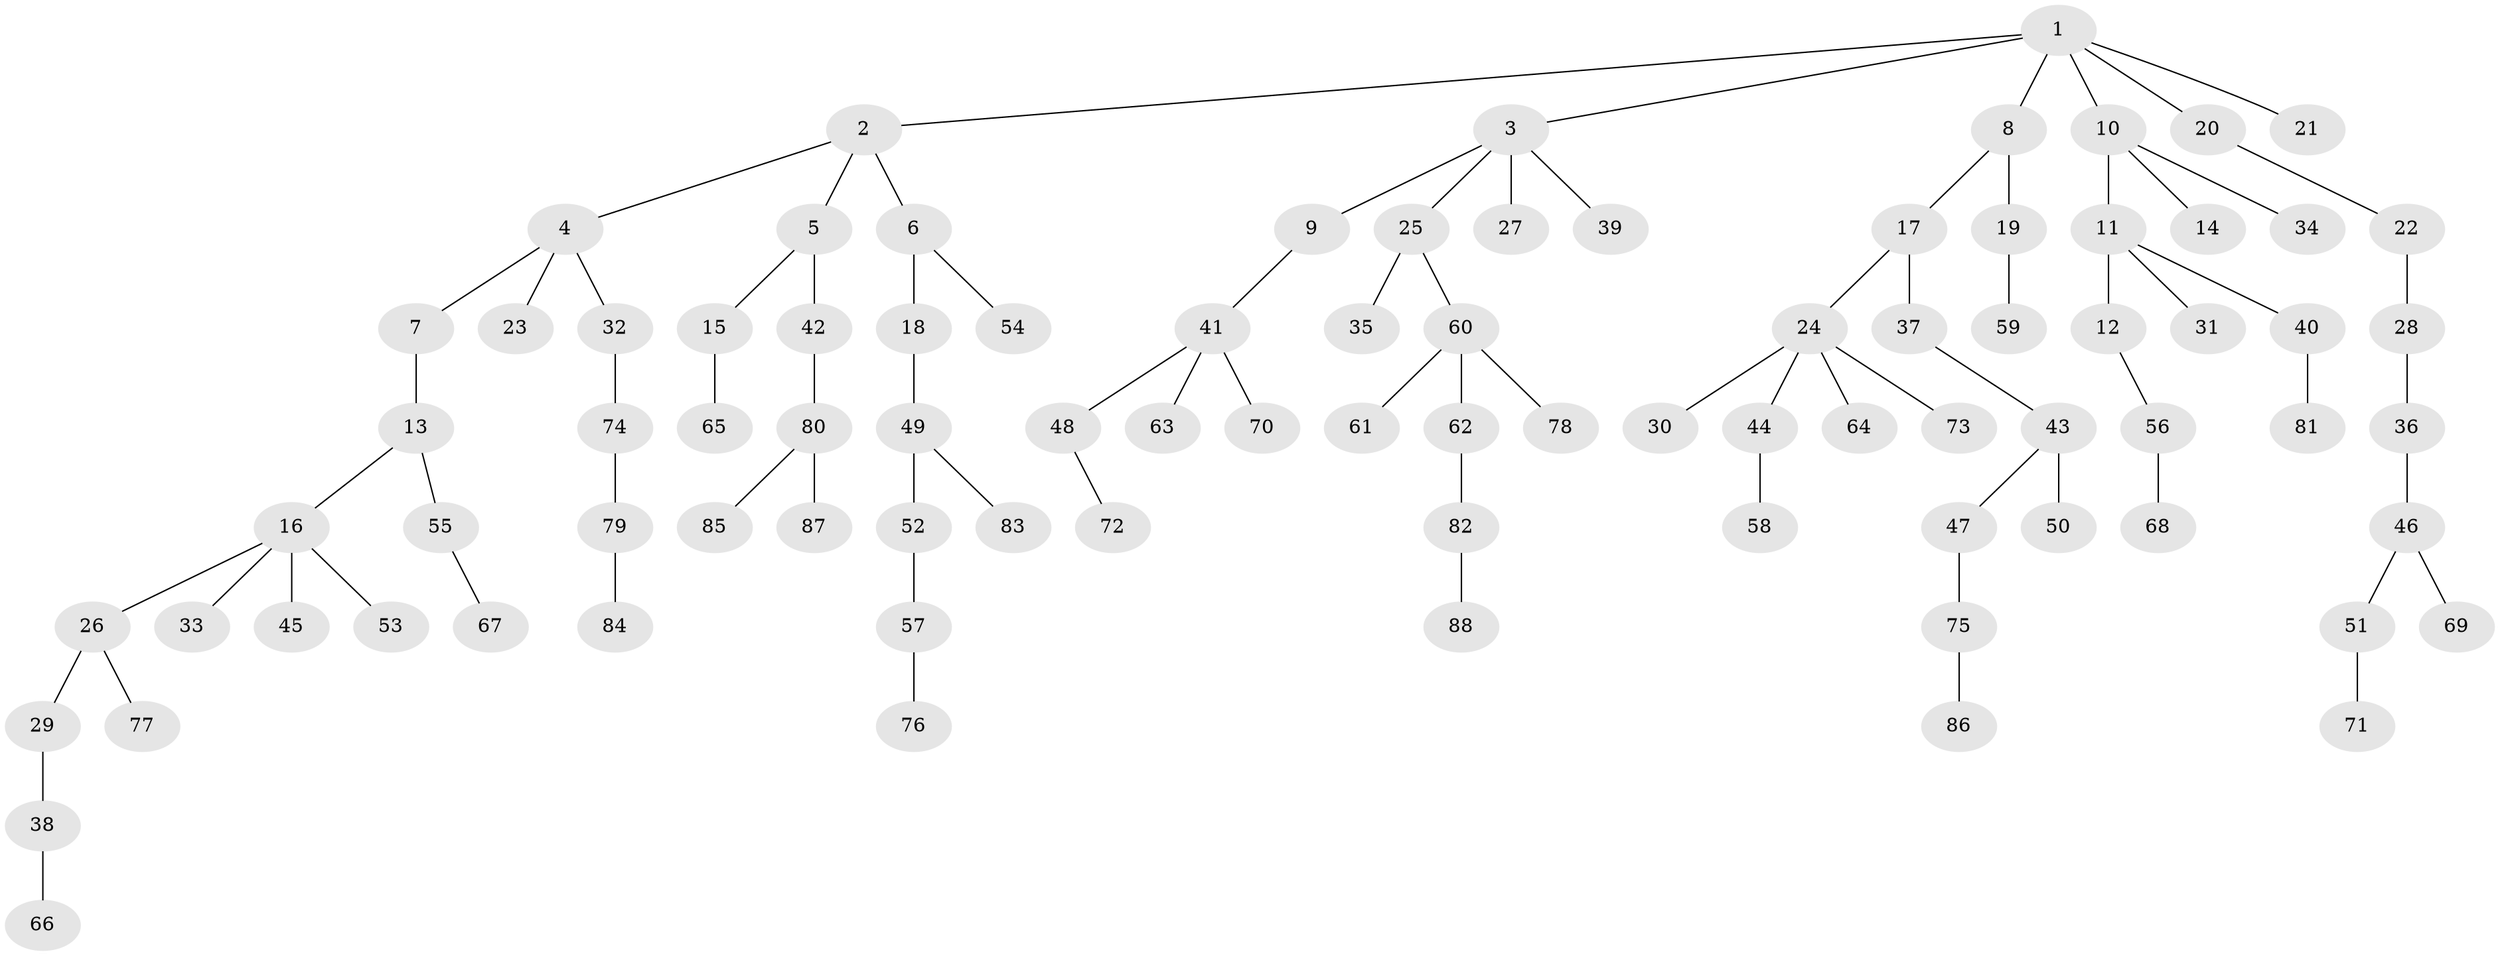// original degree distribution, {7: 0.008, 4: 0.048, 6: 0.016, 5: 0.04, 3: 0.152, 1: 0.488, 2: 0.248}
// Generated by graph-tools (version 1.1) at 2025/51/03/04/25 22:51:33]
// undirected, 88 vertices, 87 edges
graph export_dot {
  node [color=gray90,style=filled];
  1;
  2;
  3;
  4;
  5;
  6;
  7;
  8;
  9;
  10;
  11;
  12;
  13;
  14;
  15;
  16;
  17;
  18;
  19;
  20;
  21;
  22;
  23;
  24;
  25;
  26;
  27;
  28;
  29;
  30;
  31;
  32;
  33;
  34;
  35;
  36;
  37;
  38;
  39;
  40;
  41;
  42;
  43;
  44;
  45;
  46;
  47;
  48;
  49;
  50;
  51;
  52;
  53;
  54;
  55;
  56;
  57;
  58;
  59;
  60;
  61;
  62;
  63;
  64;
  65;
  66;
  67;
  68;
  69;
  70;
  71;
  72;
  73;
  74;
  75;
  76;
  77;
  78;
  79;
  80;
  81;
  82;
  83;
  84;
  85;
  86;
  87;
  88;
  1 -- 2 [weight=1.0];
  1 -- 3 [weight=1.0];
  1 -- 8 [weight=1.0];
  1 -- 10 [weight=1.0];
  1 -- 20 [weight=1.0];
  1 -- 21 [weight=1.0];
  2 -- 4 [weight=1.0];
  2 -- 5 [weight=1.0];
  2 -- 6 [weight=1.0];
  3 -- 9 [weight=1.0];
  3 -- 25 [weight=1.0];
  3 -- 27 [weight=1.0];
  3 -- 39 [weight=1.0];
  4 -- 7 [weight=1.0];
  4 -- 23 [weight=1.0];
  4 -- 32 [weight=1.0];
  5 -- 15 [weight=1.0];
  5 -- 42 [weight=1.0];
  6 -- 18 [weight=1.0];
  6 -- 54 [weight=1.0];
  7 -- 13 [weight=1.0];
  8 -- 17 [weight=1.0];
  8 -- 19 [weight=1.0];
  9 -- 41 [weight=1.0];
  10 -- 11 [weight=1.0];
  10 -- 14 [weight=1.0];
  10 -- 34 [weight=1.0];
  11 -- 12 [weight=1.0];
  11 -- 31 [weight=1.0];
  11 -- 40 [weight=1.0];
  12 -- 56 [weight=1.0];
  13 -- 16 [weight=1.0];
  13 -- 55 [weight=1.0];
  15 -- 65 [weight=1.0];
  16 -- 26 [weight=1.0];
  16 -- 33 [weight=1.0];
  16 -- 45 [weight=1.0];
  16 -- 53 [weight=1.0];
  17 -- 24 [weight=1.0];
  17 -- 37 [weight=1.0];
  18 -- 49 [weight=1.0];
  19 -- 59 [weight=1.0];
  20 -- 22 [weight=1.0];
  22 -- 28 [weight=1.0];
  24 -- 30 [weight=1.0];
  24 -- 44 [weight=1.0];
  24 -- 64 [weight=1.0];
  24 -- 73 [weight=1.0];
  25 -- 35 [weight=1.0];
  25 -- 60 [weight=1.0];
  26 -- 29 [weight=1.0];
  26 -- 77 [weight=1.0];
  28 -- 36 [weight=1.0];
  29 -- 38 [weight=1.0];
  32 -- 74 [weight=1.0];
  36 -- 46 [weight=1.0];
  37 -- 43 [weight=1.0];
  38 -- 66 [weight=1.0];
  40 -- 81 [weight=1.0];
  41 -- 48 [weight=1.0];
  41 -- 63 [weight=1.0];
  41 -- 70 [weight=1.0];
  42 -- 80 [weight=1.0];
  43 -- 47 [weight=1.0];
  43 -- 50 [weight=1.0];
  44 -- 58 [weight=1.0];
  46 -- 51 [weight=1.0];
  46 -- 69 [weight=1.0];
  47 -- 75 [weight=1.0];
  48 -- 72 [weight=1.0];
  49 -- 52 [weight=1.0];
  49 -- 83 [weight=1.0];
  51 -- 71 [weight=1.0];
  52 -- 57 [weight=1.0];
  55 -- 67 [weight=1.0];
  56 -- 68 [weight=1.0];
  57 -- 76 [weight=1.0];
  60 -- 61 [weight=1.0];
  60 -- 62 [weight=1.0];
  60 -- 78 [weight=1.0];
  62 -- 82 [weight=1.0];
  74 -- 79 [weight=1.0];
  75 -- 86 [weight=1.0];
  79 -- 84 [weight=1.0];
  80 -- 85 [weight=1.0];
  80 -- 87 [weight=1.0];
  82 -- 88 [weight=1.0];
}
